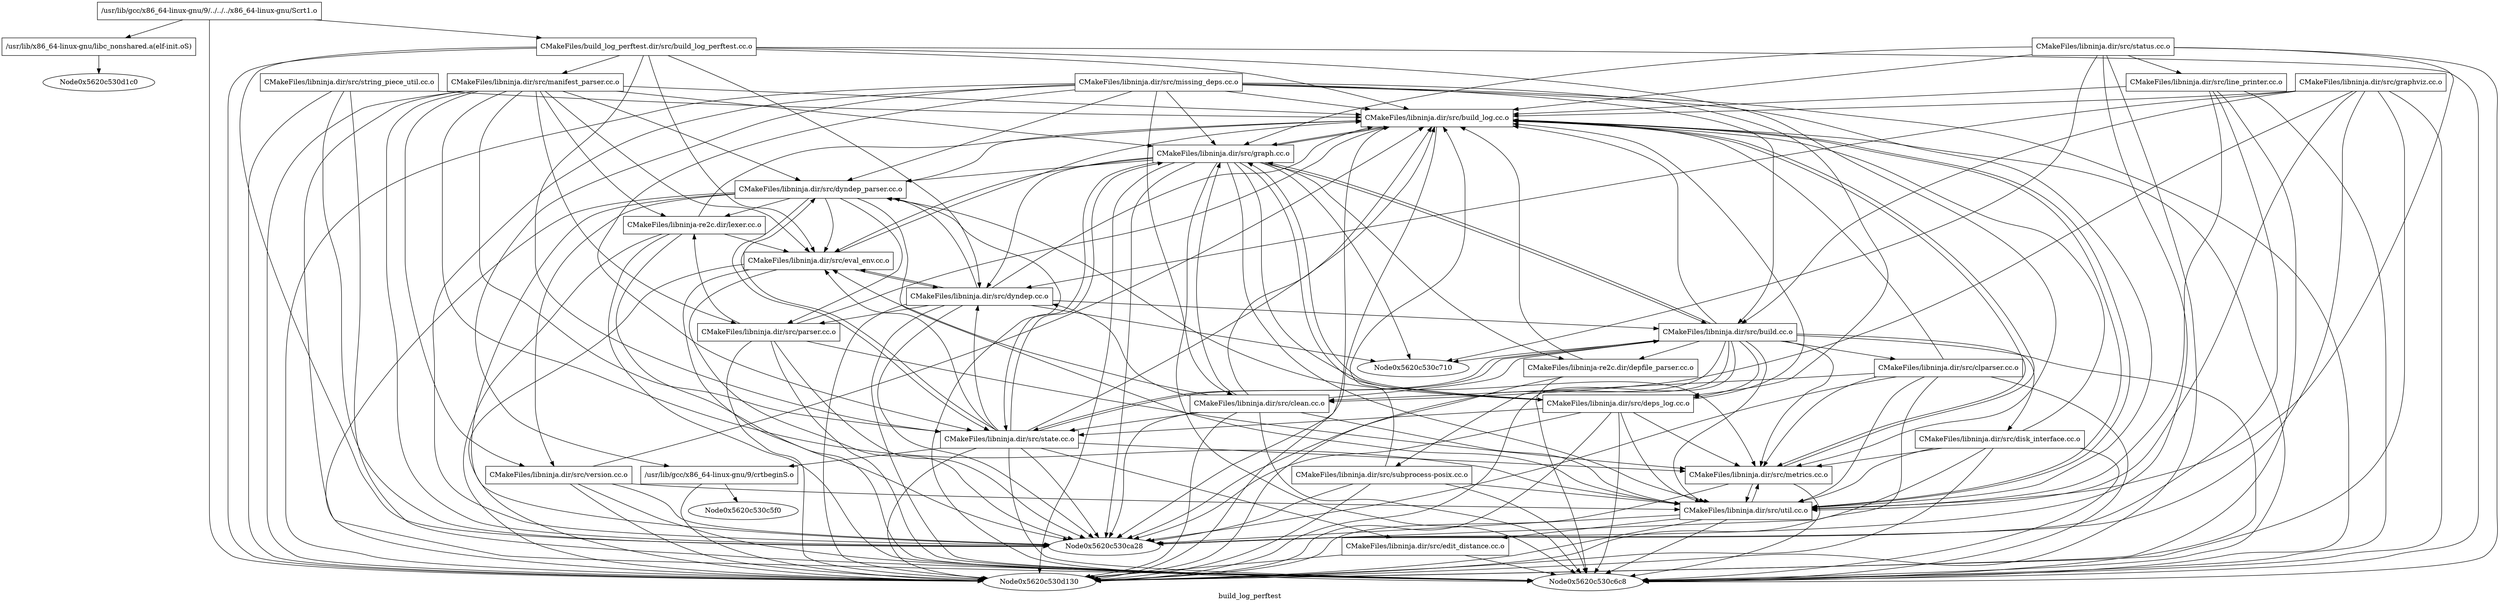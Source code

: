 digraph "build_log_perftest" {
	label="build_log_perftest";

	Node0x5620c530cb00 [shape=record,label="{/usr/lib/gcc/x86_64-linux-gnu/9/../../../x86_64-linux-gnu/Scrt1.o}"];
	Node0x5620c530cb00 -> Node0x5620c530cbd8;
	Node0x5620c530cb00 -> Node0x5620c530cdd0;
	Node0x5620c530cb00 -> Node0x5620c530d130;
	Node0x5620c530cea8 [shape=record,label="{/usr/lib/gcc/x86_64-linux-gnu/9/crtbeginS.o}"];
	Node0x5620c530cea8 -> Node0x5620c530c5f0;
	Node0x5620c530cea8 -> Node0x5620c530d130;
	Node0x5620c530c3f8 [shape=record,label="{CMakeFiles/libninja.dir/src/build_log.cc.o}"];
	Node0x5620c530c3f8 -> Node0x5620c530d208;
	Node0x5620c530c3f8 -> Node0x5620c530c4d0;
	Node0x5620c530c3f8 -> Node0x5620c530c9e0;
	Node0x5620c530c3f8 -> Node0x5620c530c6c8;
	Node0x5620c530c3f8 -> Node0x5620c530ca28;
	Node0x5620c530c3f8 -> Node0x5620c530d130;
	Node0x5620c530d250 [shape=record,label="{CMakeFiles/libninja.dir/src/build.cc.o}"];
	Node0x5620c530d250 -> Node0x5620c530c3f8;
	Node0x5620c530d250 -> Node0x5620c530c3b0;
	Node0x5620c530d250 -> Node0x5620c530c710;
	Node0x5620c530d250 -> Node0x5620c530ce18;
	Node0x5620c530d250 -> Node0x5620c530d0a0;
	Node0x5620c530d250 -> Node0x5620c530d208;
	Node0x5620c530d250 -> Node0x5620c530c4d0;
	Node0x5620c530d250 -> Node0x5620c530ca70;
	Node0x5620c530d250 -> Node0x5620c530c9e0;
	Node0x5620c530d250 -> Node0x5620c530cc68;
	Node0x5620c530d250 -> Node0x5620c530c758;
	Node0x5620c530d250 -> Node0x5620c530c6c8;
	Node0x5620c530d250 -> Node0x5620c530ca28;
	Node0x5620c530d250 -> Node0x5620c530d130;
	Node0x5620c530d010 [shape=record,label="{CMakeFiles/libninja.dir/src/clean.cc.o}"];
	Node0x5620c530d010 -> Node0x5620c530c3f8;
	Node0x5620c530d010 -> Node0x5620c530d250;
	Node0x5620c530d010 -> Node0x5620c530d370;
	Node0x5620c530d010 -> Node0x5620c530cc20;
	Node0x5620c530d010 -> Node0x5620c530d208;
	Node0x5620c530d010 -> Node0x5620c530ca70;
	Node0x5620c530d010 -> Node0x5620c530c9e0;
	Node0x5620c530d010 -> Node0x5620c530c6c8;
	Node0x5620c530d010 -> Node0x5620c530ca28;
	Node0x5620c530d010 -> Node0x5620c530d130;
	Node0x5620c530c3b0 [shape=record,label="{CMakeFiles/libninja.dir/src/clparser.cc.o}"];
	Node0x5620c530c3b0 -> Node0x5620c530c3f8;
	Node0x5620c530c3b0 -> Node0x5620c530d010;
	Node0x5620c530c3b0 -> Node0x5620c530c4d0;
	Node0x5620c530c3b0 -> Node0x5620c530c9e0;
	Node0x5620c530c3b0 -> Node0x5620c530c6c8;
	Node0x5620c530c3b0 -> Node0x5620c530ca28;
	Node0x5620c530c3b0 -> Node0x5620c530d130;
	Node0x5620c530d370 [shape=record,label="{CMakeFiles/libninja.dir/src/dyndep.cc.o}"];
	Node0x5620c530d370 -> Node0x5620c530c3f8;
	Node0x5620c530d370 -> Node0x5620c530d250;
	Node0x5620c530d370 -> Node0x5620c530c950;
	Node0x5620c530d370 -> Node0x5620c530c710;
	Node0x5620c530d370 -> Node0x5620c530cc20;
	Node0x5620c530d370 -> Node0x5620c530d178;
	Node0x5620c530d370 -> Node0x5620c530c6c8;
	Node0x5620c530d370 -> Node0x5620c530ca28;
	Node0x5620c530d370 -> Node0x5620c530d130;
	Node0x5620c530c950 [shape=record,label="{CMakeFiles/libninja.dir/src/dyndep_parser.cc.o}"];
	Node0x5620c530c950 -> Node0x5620c530c3f8;
	Node0x5620c530c950 -> Node0x5620c530cc20;
	Node0x5620c530c950 -> Node0x5620c530d178;
	Node0x5620c530c950 -> Node0x5620c530ca70;
	Node0x5620c530c950 -> Node0x5620c530c9e0;
	Node0x5620c530c950 -> Node0x5620c530d520;
	Node0x5620c530c950 -> Node0x5620c530d2e0;
	Node0x5620c530c950 -> Node0x5620c530c6c8;
	Node0x5620c530c950 -> Node0x5620c530ca28;
	Node0x5620c530c950 -> Node0x5620c530d130;
	Node0x5620c530ce18 [shape=record,label="{CMakeFiles/libninja.dir/src/deps_log.cc.o}"];
	Node0x5620c530ce18 -> Node0x5620c530c3f8;
	Node0x5620c530ce18 -> Node0x5620c530c950;
	Node0x5620c530ce18 -> Node0x5620c530d208;
	Node0x5620c530ce18 -> Node0x5620c530c4d0;
	Node0x5620c530ce18 -> Node0x5620c530ca70;
	Node0x5620c530ce18 -> Node0x5620c530c9e0;
	Node0x5620c530ce18 -> Node0x5620c530c6c8;
	Node0x5620c530ce18 -> Node0x5620c530ca28;
	Node0x5620c530ce18 -> Node0x5620c530d130;
	Node0x5620c530d0a0 [shape=record,label="{CMakeFiles/libninja.dir/src/disk_interface.cc.o}"];
	Node0x5620c530d0a0 -> Node0x5620c530c3f8;
	Node0x5620c530d0a0 -> Node0x5620c530c4d0;
	Node0x5620c530d0a0 -> Node0x5620c530c9e0;
	Node0x5620c530d0a0 -> Node0x5620c530c6c8;
	Node0x5620c530d0a0 -> Node0x5620c530ca28;
	Node0x5620c530d0a0 -> Node0x5620c530d130;
	Node0x5620c530c560 [shape=record,label="{CMakeFiles/libninja.dir/src/edit_distance.cc.o}"];
	Node0x5620c530c560 -> Node0x5620c530c6c8;
	Node0x5620c530c560 -> Node0x5620c530d130;
	Node0x5620c530cc20 [shape=record,label="{CMakeFiles/libninja.dir/src/eval_env.cc.o}"];
	Node0x5620c530cc20 -> Node0x5620c530c3f8;
	Node0x5620c530cc20 -> Node0x5620c530d370;
	Node0x5620c530cc20 -> Node0x5620c530c6c8;
	Node0x5620c530cc20 -> Node0x5620c530ca28;
	Node0x5620c530cc20 -> Node0x5620c530d130;
	Node0x5620c530d208 [shape=record,label="{CMakeFiles/libninja.dir/src/graph.cc.o}"];
	Node0x5620c530d208 -> Node0x5620c530c3f8;
	Node0x5620c530d208 -> Node0x5620c530d250;
	Node0x5620c530d208 -> Node0x5620c530d370;
	Node0x5620c530d208 -> Node0x5620c530c950;
	Node0x5620c530d208 -> Node0x5620c530c710;
	Node0x5620c530d208 -> Node0x5620c530ce18;
	Node0x5620c530d208 -> Node0x5620c530cc20;
	Node0x5620c530d208 -> Node0x5620c530c4d0;
	Node0x5620c530d208 -> Node0x5620c530ca70;
	Node0x5620c530d208 -> Node0x5620c530c9e0;
	Node0x5620c530d208 -> Node0x5620c530c758;
	Node0x5620c530d208 -> Node0x5620c530c6c8;
	Node0x5620c530d208 -> Node0x5620c530ca28;
	Node0x5620c530d208 -> Node0x5620c530d130;
	Node0x5620c530c7a0 [shape=record,label="{CMakeFiles/libninja.dir/src/graphviz.cc.o}"];
	Node0x5620c530c7a0 -> Node0x5620c530c3f8;
	Node0x5620c530c7a0 -> Node0x5620c530d250;
	Node0x5620c530c7a0 -> Node0x5620c530d010;
	Node0x5620c530c7a0 -> Node0x5620c530d370;
	Node0x5620c530c7a0 -> Node0x5620c530c9e0;
	Node0x5620c530c7a0 -> Node0x5620c530c6c8;
	Node0x5620c530c7a0 -> Node0x5620c530ca28;
	Node0x5620c530c7a0 -> Node0x5620c530d130;
	Node0x5620c530cab8 [shape=record,label="{CMakeFiles/libninja.dir/src/line_printer.cc.o}"];
	Node0x5620c530cab8 -> Node0x5620c530c3f8;
	Node0x5620c530cab8 -> Node0x5620c530c9e0;
	Node0x5620c530cab8 -> Node0x5620c530c6c8;
	Node0x5620c530cab8 -> Node0x5620c530ca28;
	Node0x5620c530cab8 -> Node0x5620c530d130;
	Node0x5620c530d400 [shape=record,label="{CMakeFiles/libninja.dir/src/manifest_parser.cc.o}"];
	Node0x5620c530d400 -> Node0x5620c530c3f8;
	Node0x5620c530d400 -> Node0x5620c530c950;
	Node0x5620c530d400 -> Node0x5620c530cc20;
	Node0x5620c530d400 -> Node0x5620c530d208;
	Node0x5620c530d400 -> Node0x5620c530d178;
	Node0x5620c530d400 -> Node0x5620c530ca70;
	Node0x5620c530d400 -> Node0x5620c530c9e0;
	Node0x5620c530d400 -> Node0x5620c530d520;
	Node0x5620c530d400 -> Node0x5620c530d2e0;
	Node0x5620c530d400 -> Node0x5620c530c6c8;
	Node0x5620c530d400 -> Node0x5620c530ca28;
	Node0x5620c530d400 -> Node0x5620c530d130;
	Node0x5620c530c4d0 [shape=record,label="{CMakeFiles/libninja.dir/src/metrics.cc.o}"];
	Node0x5620c530c4d0 -> Node0x5620c530c3f8;
	Node0x5620c530c4d0 -> Node0x5620c530c9e0;
	Node0x5620c530c4d0 -> Node0x5620c530c6c8;
	Node0x5620c530c4d0 -> Node0x5620c530d130;
	Node0x5620c530d058 [shape=record,label="{CMakeFiles/libninja.dir/src/missing_deps.cc.o}"];
	Node0x5620c530d058 -> Node0x5620c530cea8;
	Node0x5620c530d058 -> Node0x5620c530c3f8;
	Node0x5620c530d058 -> Node0x5620c530d250;
	Node0x5620c530d058 -> Node0x5620c530d010;
	Node0x5620c530d058 -> Node0x5620c530c950;
	Node0x5620c530d058 -> Node0x5620c530ce18;
	Node0x5620c530d058 -> Node0x5620c530d208;
	Node0x5620c530d058 -> Node0x5620c530ca70;
	Node0x5620c530d058 -> Node0x5620c530c9e0;
	Node0x5620c530d058 -> Node0x5620c530c6c8;
	Node0x5620c530d058 -> Node0x5620c530ca28;
	Node0x5620c530d058 -> Node0x5620c530d130;
	Node0x5620c530d178 [shape=record,label="{CMakeFiles/libninja.dir/src/parser.cc.o}"];
	Node0x5620c530d178 -> Node0x5620c530c3f8;
	Node0x5620c530d178 -> Node0x5620c530c4d0;
	Node0x5620c530d178 -> Node0x5620c530d2e0;
	Node0x5620c530d178 -> Node0x5620c530c6c8;
	Node0x5620c530d178 -> Node0x5620c530ca28;
	Node0x5620c530d178 -> Node0x5620c530d130;
	Node0x5620c530ca70 [shape=record,label="{CMakeFiles/libninja.dir/src/state.cc.o}"];
	Node0x5620c530ca70 -> Node0x5620c530cea8;
	Node0x5620c530ca70 -> Node0x5620c530c3f8;
	Node0x5620c530ca70 -> Node0x5620c530d250;
	Node0x5620c530ca70 -> Node0x5620c530d370;
	Node0x5620c530ca70 -> Node0x5620c530c950;
	Node0x5620c530ca70 -> Node0x5620c530c560;
	Node0x5620c530ca70 -> Node0x5620c530cc20;
	Node0x5620c530ca70 -> Node0x5620c530d208;
	Node0x5620c530ca70 -> Node0x5620c530c4d0;
	Node0x5620c530ca70 -> Node0x5620c530c6c8;
	Node0x5620c530ca70 -> Node0x5620c530ca28;
	Node0x5620c530ca70 -> Node0x5620c530d130;
	Node0x5620c530c5a8 [shape=record,label="{CMakeFiles/libninja.dir/src/status.cc.o}"];
	Node0x5620c530c5a8 -> Node0x5620c530c3f8;
	Node0x5620c530c5a8 -> Node0x5620c530c710;
	Node0x5620c530c5a8 -> Node0x5620c530d208;
	Node0x5620c530c5a8 -> Node0x5620c530cab8;
	Node0x5620c530c5a8 -> Node0x5620c530c9e0;
	Node0x5620c530c5a8 -> Node0x5620c530c6c8;
	Node0x5620c530c5a8 -> Node0x5620c530ca28;
	Node0x5620c530c5a8 -> Node0x5620c530d130;
	Node0x5620c530d0e8 [shape=record,label="{CMakeFiles/libninja.dir/src/string_piece_util.cc.o}"];
	Node0x5620c530d0e8 -> Node0x5620c530c3f8;
	Node0x5620c530d0e8 -> Node0x5620c530c6c8;
	Node0x5620c530d0e8 -> Node0x5620c530ca28;
	Node0x5620c530d0e8 -> Node0x5620c530d130;
	Node0x5620c530c9e0 [shape=record,label="{CMakeFiles/libninja.dir/src/util.cc.o}"];
	Node0x5620c530c9e0 -> Node0x5620c530c3f8;
	Node0x5620c530c9e0 -> Node0x5620c530c560;
	Node0x5620c530c9e0 -> Node0x5620c530c4d0;
	Node0x5620c530c9e0 -> Node0x5620c530c6c8;
	Node0x5620c530c9e0 -> Node0x5620c530ca28;
	Node0x5620c530c9e0 -> Node0x5620c530d130;
	Node0x5620c530d520 [shape=record,label="{CMakeFiles/libninja.dir/src/version.cc.o}"];
	Node0x5620c530d520 -> Node0x5620c530c3f8;
	Node0x5620c530d520 -> Node0x5620c530c9e0;
	Node0x5620c530d520 -> Node0x5620c530c6c8;
	Node0x5620c530d520 -> Node0x5620c530ca28;
	Node0x5620c530d520 -> Node0x5620c530d130;
	Node0x5620c530cc68 [shape=record,label="{CMakeFiles/libninja.dir/src/subprocess-posix.cc.o}"];
	Node0x5620c530cc68 -> Node0x5620c530c3f8;
	Node0x5620c530cc68 -> Node0x5620c530c9e0;
	Node0x5620c530cc68 -> Node0x5620c530c6c8;
	Node0x5620c530cc68 -> Node0x5620c530ca28;
	Node0x5620c530cc68 -> Node0x5620c530d130;
	Node0x5620c530c758 [shape=record,label="{CMakeFiles/libninja-re2c.dir/depfile_parser.cc.o}"];
	Node0x5620c530c758 -> Node0x5620c530c3f8;
	Node0x5620c530c758 -> Node0x5620c530c6c8;
	Node0x5620c530c758 -> Node0x5620c530d130;
	Node0x5620c530d2e0 [shape=record,label="{CMakeFiles/libninja-re2c.dir/lexer.cc.o}"];
	Node0x5620c530d2e0 -> Node0x5620c530c3f8;
	Node0x5620c530d2e0 -> Node0x5620c530cc20;
	Node0x5620c530d2e0 -> Node0x5620c530c6c8;
	Node0x5620c530d2e0 -> Node0x5620c530ca28;
	Node0x5620c530d2e0 -> Node0x5620c530d130;
	Node0x5620c530cbd8 [shape=record,label="{CMakeFiles/build_log_perftest.dir/src/build_log_perftest.cc.o}"];
	Node0x5620c530cbd8 -> Node0x5620c530c3f8;
	Node0x5620c530cbd8 -> Node0x5620c530d370;
	Node0x5620c530cbd8 -> Node0x5620c530cc20;
	Node0x5620c530cbd8 -> Node0x5620c530d400;
	Node0x5620c530cbd8 -> Node0x5620c530c4d0;
	Node0x5620c530cbd8 -> Node0x5620c530ca70;
	Node0x5620c530cbd8 -> Node0x5620c530c6c8;
	Node0x5620c530cbd8 -> Node0x5620c530ca28;
	Node0x5620c530cbd8 -> Node0x5620c530d130;
	Node0x5620c530cdd0 [shape=record,label="{/usr/lib/x86_64-linux-gnu/libc_nonshared.a(elf-init.oS)}"];
	Node0x5620c530cdd0 -> Node0x5620c530d1c0;
}
